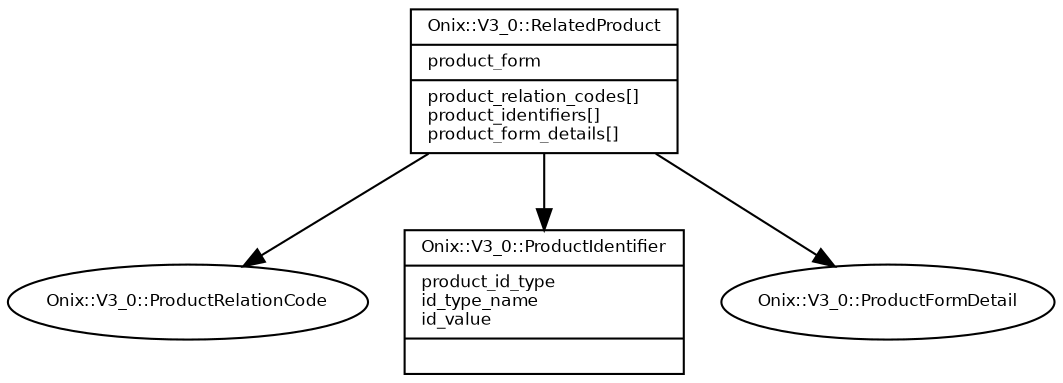 digraph G {
  fontname = "Bitstream Vera Sans"
  fontsize = 8

  node [
    fontname = "Bitstream Vera Sans"
    fontsize = 8
    shape = "record"
  ]

  edge [
    fontname = "Bitstream Vera Sans"
    fontsize = 8
  ]

  RelatedProduct [
    label = "{Onix::V3_0::RelatedProduct\l|product_form\l|product_relation_codes[]\lproduct_identifiers[]\lproduct_form_details[]\l}"
  ]

  RelatedProduct -> ProductRelationCode [arrowhead=normal]
  RelatedProduct -> ProductIdentifier [arrowhead=normal]
  RelatedProduct -> ProductFormDetail [arrowhead=normal]

  ProductRelationCode [
    label = "Onix::V3_0::ProductRelationCode", shape = oval
  ]




  ProductIdentifier [
    label = "{Onix::V3_0::ProductIdentifier\l|product_id_type\lid_type_name\lid_value\l|\l}"
  ]




  ProductFormDetail [
    label = "Onix::V3_0::ProductFormDetail", shape = oval
  ]




}
